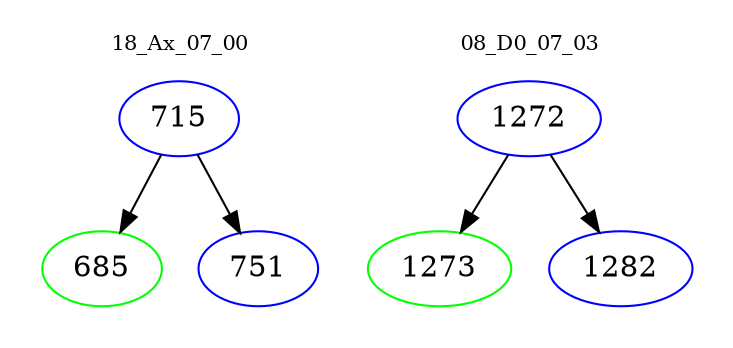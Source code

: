 digraph{
subgraph cluster_0 {
color = white
label = "18_Ax_07_00";
fontsize=10;
T0_715 [label="715", color="blue"]
T0_715 -> T0_685 [color="black"]
T0_685 [label="685", color="green"]
T0_715 -> T0_751 [color="black"]
T0_751 [label="751", color="blue"]
}
subgraph cluster_1 {
color = white
label = "08_D0_07_03";
fontsize=10;
T1_1272 [label="1272", color="blue"]
T1_1272 -> T1_1273 [color="black"]
T1_1273 [label="1273", color="green"]
T1_1272 -> T1_1282 [color="black"]
T1_1282 [label="1282", color="blue"]
}
}
